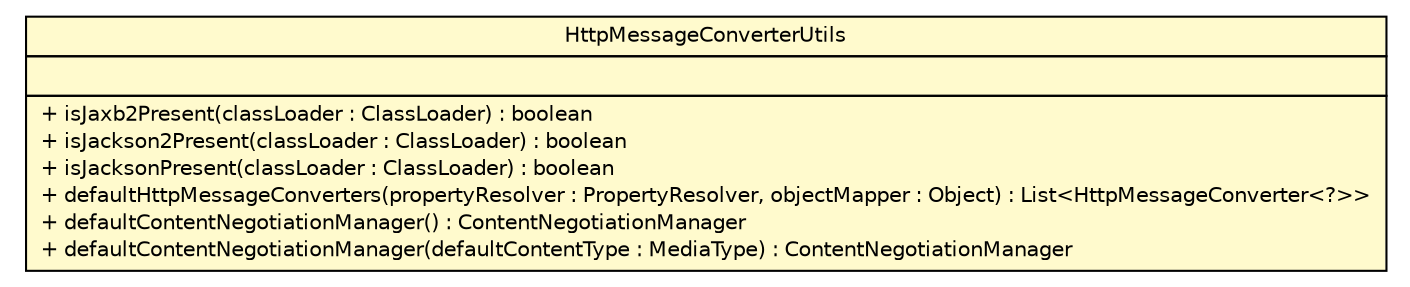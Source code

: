 #!/usr/local/bin/dot
#
# Class diagram 
# Generated by UMLGraph version R5_6-24-gf6e263 (http://www.umlgraph.org/)
#

digraph G {
	edge [fontname="Helvetica",fontsize=10,labelfontname="Helvetica",labelfontsize=10];
	node [fontname="Helvetica",fontsize=10,shape=plaintext];
	nodesep=0.25;
	ranksep=0.5;
	// org.springframework.web.HttpMessageConverterUtils
	c295 [label=<<table title="org.springframework.web.HttpMessageConverterUtils" border="0" cellborder="1" cellspacing="0" cellpadding="2" port="p" bgcolor="lemonChiffon" href="./HttpMessageConverterUtils.html">
		<tr><td><table border="0" cellspacing="0" cellpadding="1">
<tr><td align="center" balign="center"> HttpMessageConverterUtils </td></tr>
		</table></td></tr>
		<tr><td><table border="0" cellspacing="0" cellpadding="1">
<tr><td align="left" balign="left">  </td></tr>
		</table></td></tr>
		<tr><td><table border="0" cellspacing="0" cellpadding="1">
<tr><td align="left" balign="left"> + isJaxb2Present(classLoader : ClassLoader) : boolean </td></tr>
<tr><td align="left" balign="left"> + isJackson2Present(classLoader : ClassLoader) : boolean </td></tr>
<tr><td align="left" balign="left"> + isJacksonPresent(classLoader : ClassLoader) : boolean </td></tr>
<tr><td align="left" balign="left"> + defaultHttpMessageConverters(propertyResolver : PropertyResolver, objectMapper : Object) : List&lt;HttpMessageConverter&lt;?&gt;&gt; </td></tr>
<tr><td align="left" balign="left"> + defaultContentNegotiationManager() : ContentNegotiationManager </td></tr>
<tr><td align="left" balign="left"> + defaultContentNegotiationManager(defaultContentType : MediaType) : ContentNegotiationManager </td></tr>
		</table></td></tr>
		</table>>, URL="./HttpMessageConverterUtils.html", fontname="Helvetica", fontcolor="black", fontsize=10.0];
}


